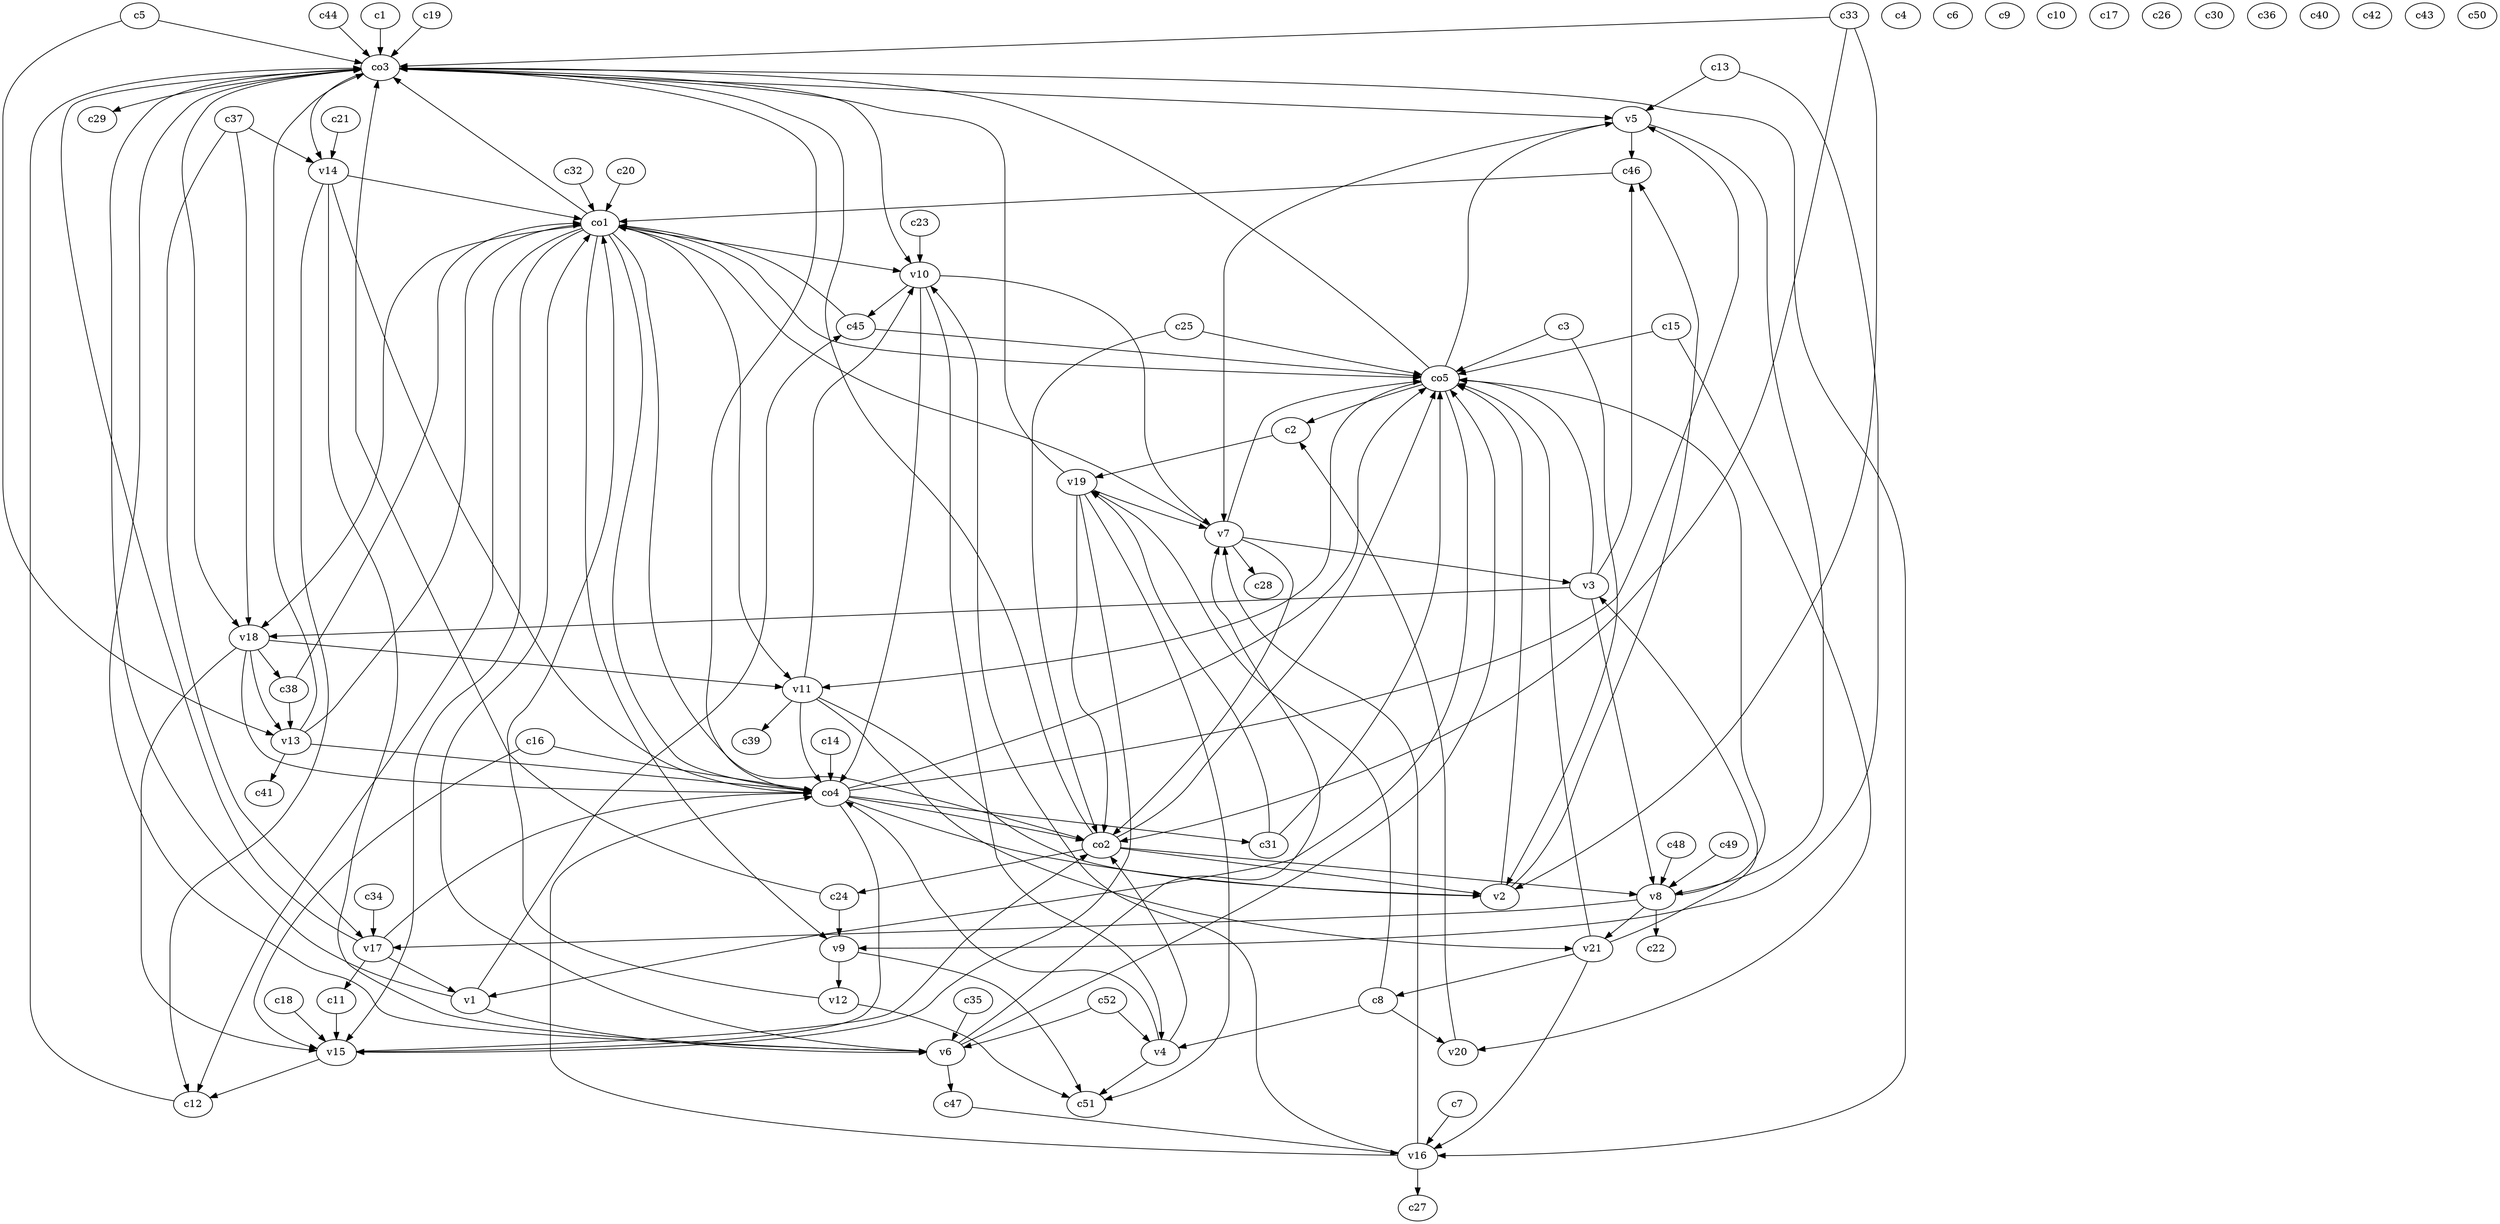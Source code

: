 strict digraph  {
c1;
c2;
c3;
c4;
c5;
c6;
c7;
c8;
c9;
c10;
c11;
c12;
c13;
c14;
c15;
c16;
c17;
c18;
c19;
c20;
c21;
c22;
c23;
c24;
c25;
c26;
c27;
c28;
c29;
c30;
c31;
c32;
c33;
c34;
c35;
c36;
c37;
c38;
c39;
c40;
c41;
c42;
c43;
c44;
c45;
c46;
c47;
c48;
c49;
c50;
c51;
c52;
v1;
v2;
v3;
v4;
v5;
v6;
v7;
v8;
v9;
v10;
v11;
v12;
v13;
v14;
v15;
v16;
v17;
v18;
v19;
v20;
v21;
co1;
co2;
co3;
co4;
co5;
c1 -> co3  [weight=1];
c2 -> v19  [weight=1];
c3 -> co5  [weight=1];
c3 -> v2  [weight=1];
c5 -> co3  [weight=1];
c5 -> v13  [weight=1];
c7 -> v16  [weight=1];
c8 -> v20  [weight=1];
c8 -> v4  [weight=1];
c8 -> v19  [weight=1];
c11 -> v15  [weight=1];
c12 -> co3  [weight=1];
c13 -> v5  [weight=1];
c13 -> v9  [weight=1];
c14 -> co4  [weight=1];
c15 -> co5  [weight=1];
c15 -> v20  [weight=1];
c16 -> v15  [weight=1];
c16 -> co4  [weight=1];
c18 -> v15  [weight=1];
c19 -> co3  [weight=1];
c20 -> co1  [weight=1];
c21 -> v14  [weight=1];
c23 -> v10  [weight=1];
c24 -> co3  [weight=1];
c24 -> v9  [weight=1];
c25 -> co5  [weight=1];
c25 -> co2  [weight=1];
c31 -> co5  [weight=1];
c31 -> v19  [weight=1];
c32 -> co1  [weight=1];
c33 -> v2  [weight=1];
c33 -> co3  [weight=1];
c33 -> co2  [weight=1];
c34 -> v17  [weight=1];
c35 -> v6  [weight=1];
c37 -> v17  [weight=1];
c37 -> v14  [weight=1];
c37 -> v18  [weight=1];
c38 -> co1  [weight=1];
c38 -> v13  [weight=1];
c44 -> co3  [weight=1];
c45 -> co5  [weight=1];
c45 -> co1  [weight=1];
c46 -> co1  [weight=1];
c47 -> v16  [weight=1];
c48 -> v8  [weight=1];
c49 -> v8  [weight=1];
c52 -> v6  [weight=1];
c52 -> v4  [weight=1];
v1 -> c45  [weight=1];
v1 -> v6  [weight=1];
v1 -> co3  [weight=1];
v2 -> c46  [weight=1];
v2 -> co5  [weight=1];
v3 -> c46  [weight=1];
v3 -> co5  [weight=1];
v3 -> v8  [weight=1];
v3 -> v18  [weight=1];
v4 -> c51  [weight=1];
v4 -> co4  [weight=1];
v4 -> co2  [weight=1];
v5 -> c46  [weight=1];
v5 -> v8  [weight=1];
v5 -> v7  [weight=1];
v6 -> c47  [weight=1];
v6 -> co5  [weight=1];
v6 -> co1  [weight=1];
v6 -> v7  [weight=1];
v6 -> co3  [weight=1];
v7 -> c28  [weight=1];
v7 -> co5  [weight=1];
v7 -> v3  [weight=1];
v7 -> co1  [weight=1];
v7 -> co2  [weight=1];
v8 -> c22  [weight=1];
v8 -> v21  [weight=1];
v8 -> co5  [weight=1];
v8 -> v17  [weight=1];
v9 -> c51  [weight=1];
v9 -> v12  [weight=1];
v10 -> c45  [weight=1];
v10 -> v4  [weight=1];
v10 -> co4  [weight=1];
v10 -> v7  [weight=1];
v11 -> c39  [weight=1];
v11 -> v21  [weight=1];
v11 -> v10  [weight=1];
v11 -> v2  [weight=1];
v11 -> co4  [weight=1];
v12 -> c51  [weight=1];
v12 -> co1  [weight=1];
v13 -> c41  [weight=1];
v13 -> co4  [weight=1];
v13 -> co3  [weight=1];
v13 -> co1  [weight=1];
v14 -> c12  [weight=1];
v14 -> co4  [weight=1];
v14 -> co1  [weight=1];
v14 -> v6  [weight=1];
v15 -> c12  [weight=1];
v15 -> co2  [weight=1];
v16 -> c27  [weight=1];
v16 -> co4  [weight=1];
v16 -> v10  [weight=1];
v16 -> v7  [weight=1];
v17 -> c11  [weight=1];
v17 -> v1  [weight=1];
v17 -> co4  [weight=1];
v17 -> co3  [weight=1];
v18 -> c38  [weight=1];
v18 -> co4  [weight=1];
v18 -> v11  [weight=1];
v18 -> v15  [weight=1];
v18 -> v13  [weight=1];
v19 -> c51  [weight=1];
v19 -> co2  [weight=1];
v19 -> v7  [weight=1];
v19 -> co3  [weight=1];
v19 -> v15  [weight=1];
v20 -> c2  [weight=1];
v21 -> c8  [weight=1];
v21 -> co5  [weight=1];
v21 -> v16  [weight=1];
v21 -> v3  [weight=1];
co1 -> c12  [weight=1];
co1 -> co3  [weight=1];
co1 -> co5  [weight=1];
co1 -> v11  [weight=1];
co1 -> v15  [weight=1];
co1 -> v9  [weight=1];
co1 -> v18  [weight=1];
co1 -> v10  [weight=1];
co1 -> co4  [weight=1];
co1 -> co2  [weight=1];
co2 -> c24  [weight=1];
co2 -> co3  [weight=1];
co2 -> v8  [weight=1];
co2 -> co5  [weight=1];
co2 -> v2  [weight=1];
co3 -> c29  [weight=1];
co3 -> v16  [weight=1];
co3 -> v18  [weight=1];
co3 -> v5  [weight=1];
co3 -> v14  [weight=1];
co3 -> v10  [weight=1];
co4 -> c31  [weight=1];
co4 -> v15  [weight=1];
co4 -> co5  [weight=1];
co4 -> co2  [weight=1];
co4 -> co3  [weight=1];
co4 -> v2  [weight=1];
co4 -> v5  [weight=1];
co5 -> c2  [weight=1];
co5 -> co3  [weight=1];
co5 -> v11  [weight=1];
co5 -> v1  [weight=1];
co5 -> v5  [weight=1];
}
